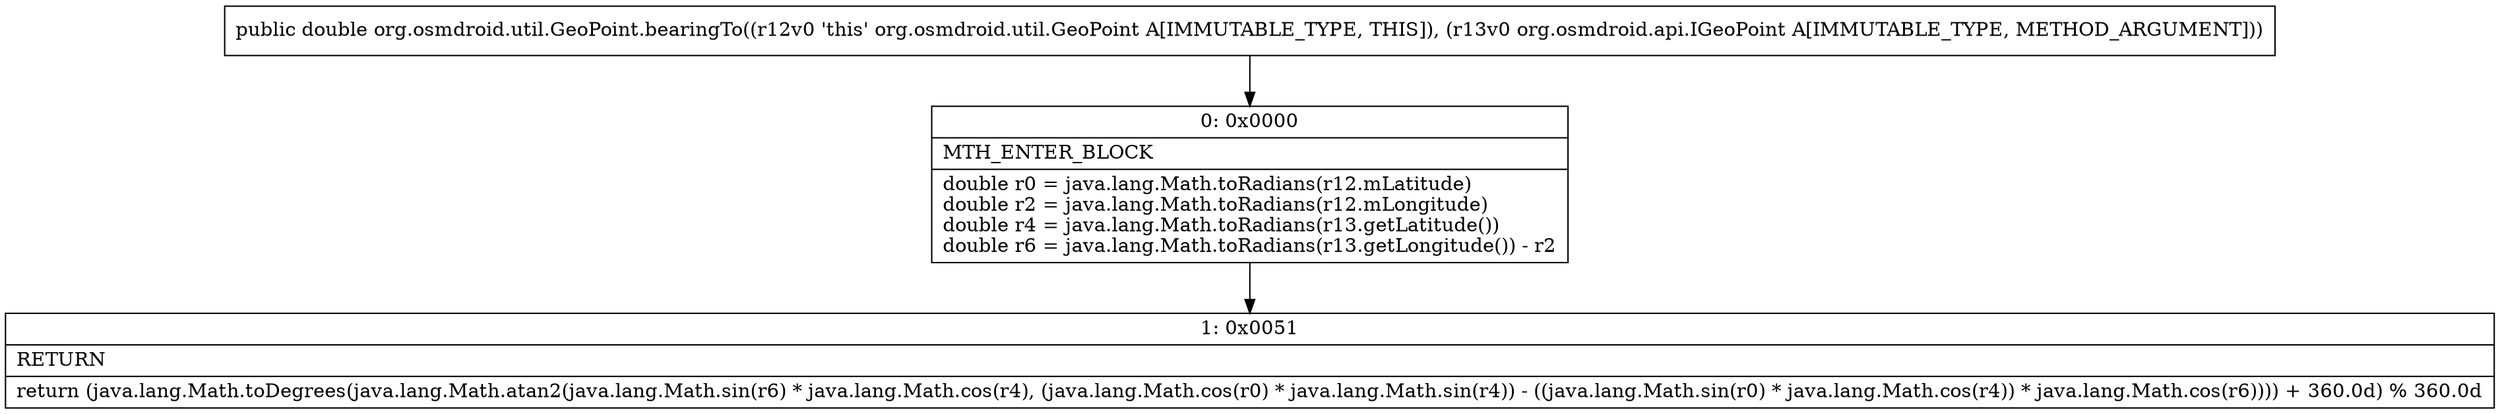 digraph "CFG fororg.osmdroid.util.GeoPoint.bearingTo(Lorg\/osmdroid\/api\/IGeoPoint;)D" {
Node_0 [shape=record,label="{0\:\ 0x0000|MTH_ENTER_BLOCK\l|double r0 = java.lang.Math.toRadians(r12.mLatitude)\ldouble r2 = java.lang.Math.toRadians(r12.mLongitude)\ldouble r4 = java.lang.Math.toRadians(r13.getLatitude())\ldouble r6 = java.lang.Math.toRadians(r13.getLongitude()) \- r2\l}"];
Node_1 [shape=record,label="{1\:\ 0x0051|RETURN\l|return (java.lang.Math.toDegrees(java.lang.Math.atan2(java.lang.Math.sin(r6) * java.lang.Math.cos(r4), (java.lang.Math.cos(r0) * java.lang.Math.sin(r4)) \- ((java.lang.Math.sin(r0) * java.lang.Math.cos(r4)) * java.lang.Math.cos(r6)))) + 360.0d) % 360.0d\l}"];
MethodNode[shape=record,label="{public double org.osmdroid.util.GeoPoint.bearingTo((r12v0 'this' org.osmdroid.util.GeoPoint A[IMMUTABLE_TYPE, THIS]), (r13v0 org.osmdroid.api.IGeoPoint A[IMMUTABLE_TYPE, METHOD_ARGUMENT])) }"];
MethodNode -> Node_0;
Node_0 -> Node_1;
}

